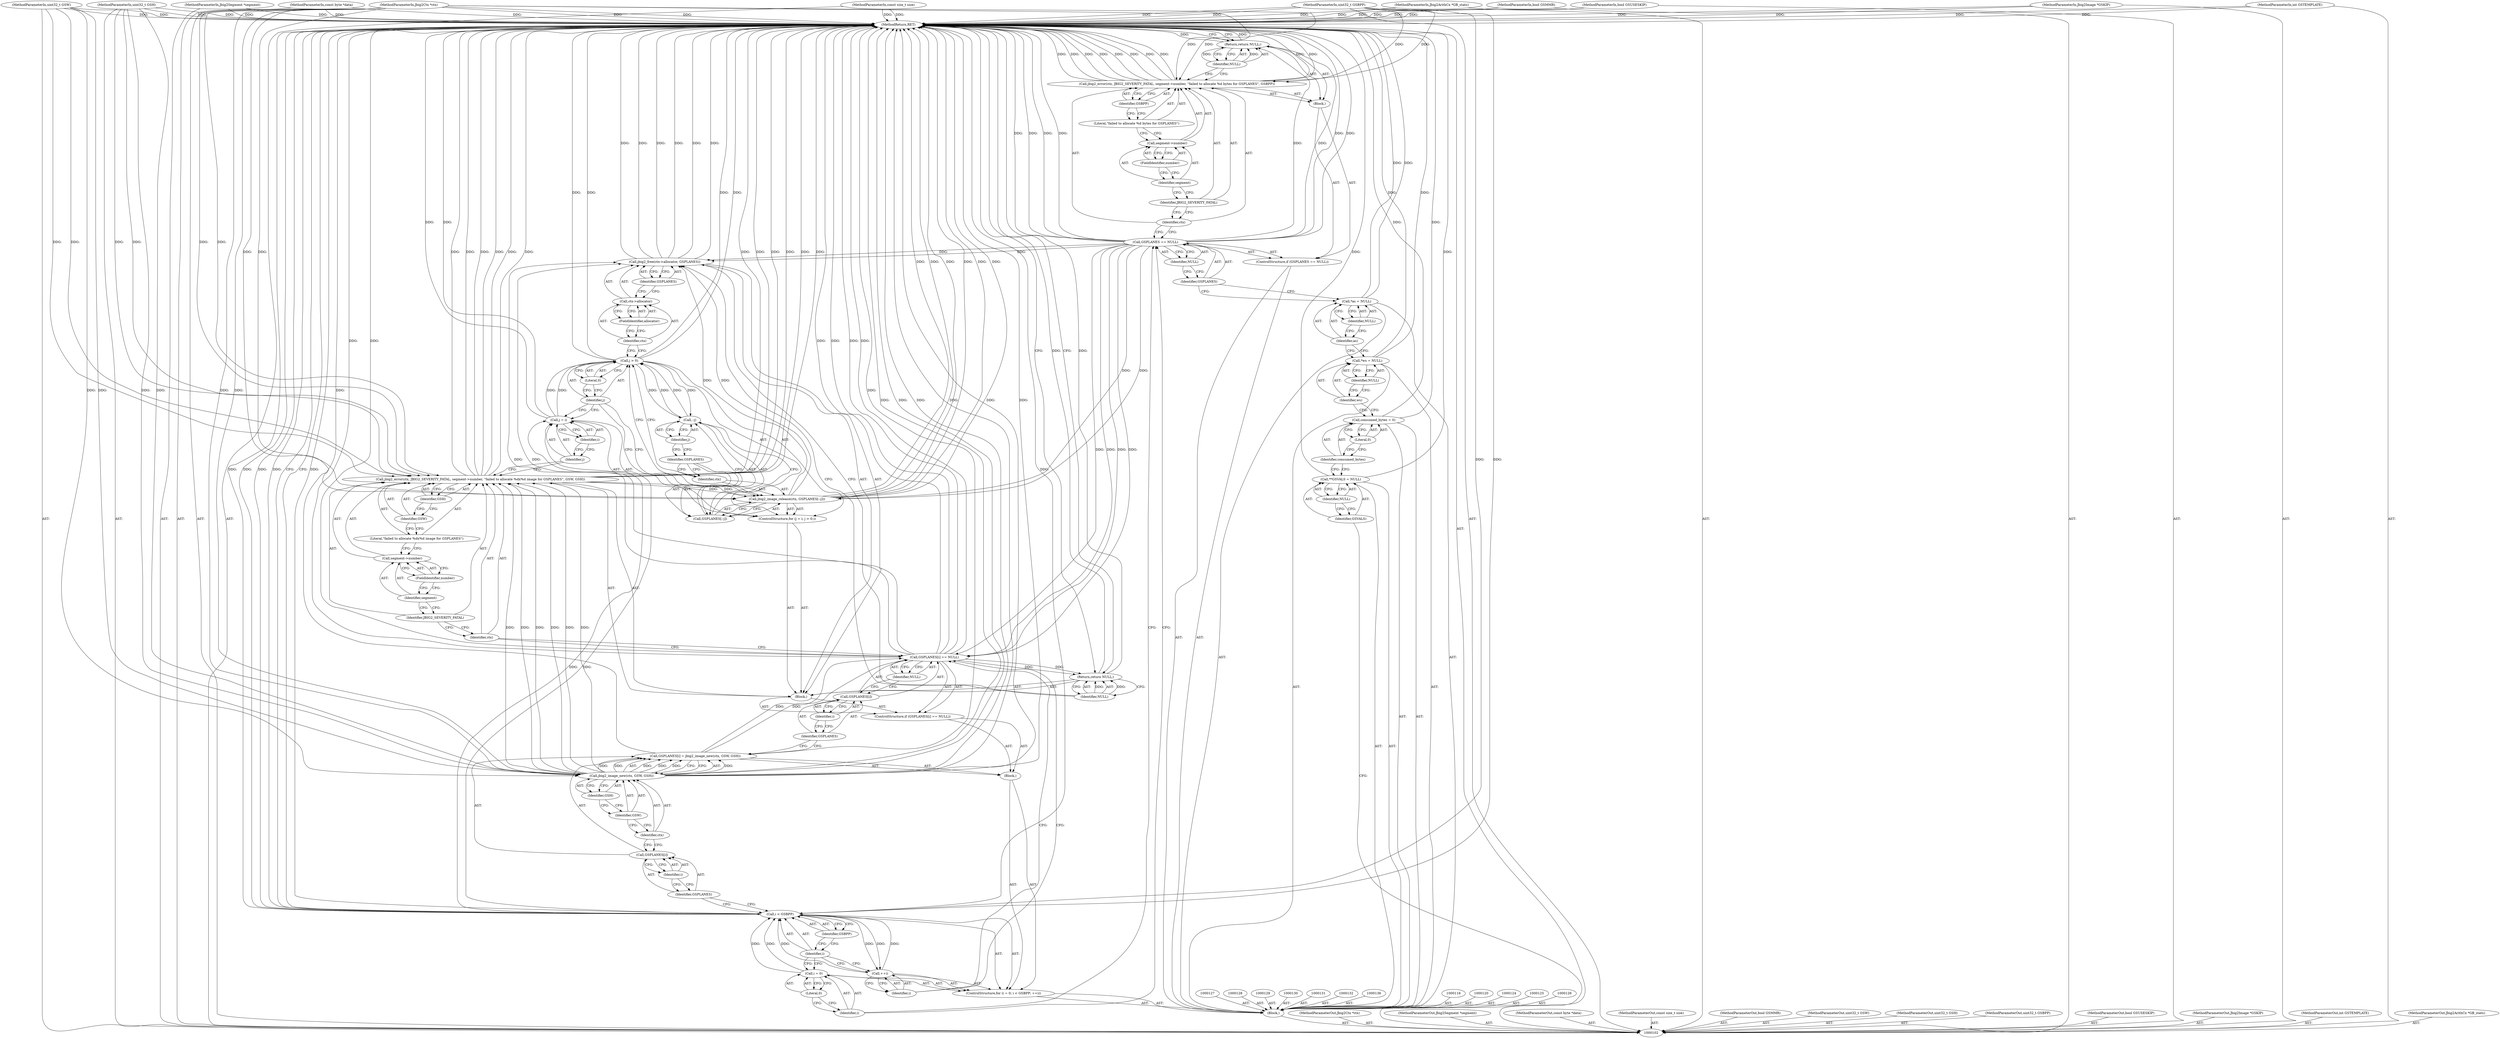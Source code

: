 digraph "0_ghostscript_e698d5c11d27212aa1098bc5b1673a3378563092_1" {
"1000209" [label="(MethodReturn,RET)"];
"1000103" [label="(MethodParameterIn,Jbig2Ctx *ctx)"];
"1000292" [label="(MethodParameterOut,Jbig2Ctx *ctx)"];
"1000104" [label="(MethodParameterIn,Jbig2Segment *segment)"];
"1000293" [label="(MethodParameterOut,Jbig2Segment *segment)"];
"1000133" [label="(Call,*ws = NULL)"];
"1000134" [label="(Identifier,ws)"];
"1000135" [label="(Identifier,NULL)"];
"1000137" [label="(Call,*as = NULL)"];
"1000138" [label="(Identifier,as)"];
"1000139" [label="(Identifier,NULL)"];
"1000143" [label="(Identifier,NULL)"];
"1000144" [label="(Block,)"];
"1000140" [label="(ControlStructure,if (GSPLANES == NULL))"];
"1000141" [label="(Call,GSPLANES == NULL)"];
"1000142" [label="(Identifier,GSPLANES)"];
"1000152" [label="(Identifier,GSBPP)"];
"1000146" [label="(Identifier,ctx)"];
"1000147" [label="(Identifier,JBIG2_SEVERITY_FATAL)"];
"1000148" [label="(Call,segment->number)"];
"1000149" [label="(Identifier,segment)"];
"1000150" [label="(FieldIdentifier,number)"];
"1000151" [label="(Literal,\"failed to allocate %d bytes for GSPLANES\")"];
"1000145" [label="(Call,jbig2_error(ctx, JBIG2_SEVERITY_FATAL, segment->number, \"failed to allocate %d bytes for GSPLANES\", GSBPP))"];
"1000154" [label="(Identifier,NULL)"];
"1000153" [label="(Return,return NULL;)"];
"1000105" [label="(MethodParameterIn,const byte *data)"];
"1000294" [label="(MethodParameterOut,const byte *data)"];
"1000106" [label="(MethodParameterIn,const size_t size)"];
"1000295" [label="(MethodParameterOut,const size_t size)"];
"1000158" [label="(Literal,0)"];
"1000159" [label="(Call,i < GSBPP)"];
"1000160" [label="(Identifier,i)"];
"1000161" [label="(Identifier,GSBPP)"];
"1000162" [label="(Call,++i)"];
"1000163" [label="(Identifier,i)"];
"1000164" [label="(Block,)"];
"1000155" [label="(ControlStructure,for (i = 0; i < GSBPP; ++i))"];
"1000156" [label="(Call,i = 0)"];
"1000157" [label="(Identifier,i)"];
"1000168" [label="(Identifier,i)"];
"1000169" [label="(Call,jbig2_image_new(ctx, GSW, GSH))"];
"1000170" [label="(Identifier,ctx)"];
"1000171" [label="(Identifier,GSW)"];
"1000172" [label="(Identifier,GSH)"];
"1000165" [label="(Call,GSPLANES[i] = jbig2_image_new(ctx, GSW, GSH))"];
"1000166" [label="(Call,GSPLANES[i])"];
"1000167" [label="(Identifier,GSPLANES)"];
"1000174" [label="(Call,GSPLANES[i] == NULL)"];
"1000175" [label="(Call,GSPLANES[i])"];
"1000176" [label="(Identifier,GSPLANES)"];
"1000177" [label="(Identifier,i)"];
"1000178" [label="(Identifier,NULL)"];
"1000179" [label="(Block,)"];
"1000173" [label="(ControlStructure,if (GSPLANES[i] == NULL))"];
"1000187" [label="(Identifier,GSW)"];
"1000188" [label="(Identifier,GSH)"];
"1000180" [label="(Call,jbig2_error(ctx, JBIG2_SEVERITY_FATAL, segment->number, \"failed to allocate %dx%d image for GSPLANES\", GSW, GSH))"];
"1000181" [label="(Identifier,ctx)"];
"1000182" [label="(Identifier,JBIG2_SEVERITY_FATAL)"];
"1000183" [label="(Call,segment->number)"];
"1000184" [label="(Identifier,segment)"];
"1000185" [label="(FieldIdentifier,number)"];
"1000186" [label="(Literal,\"failed to allocate %dx%d image for GSPLANES\")"];
"1000189" [label="(ControlStructure,for (j = i; j > 0;))"];
"1000190" [label="(Call,j = i)"];
"1000191" [label="(Identifier,j)"];
"1000192" [label="(Identifier,i)"];
"1000193" [label="(Call,j > 0)"];
"1000194" [label="(Identifier,j)"];
"1000195" [label="(Literal,0)"];
"1000196" [label="(Call,jbig2_image_release(ctx, GSPLANES[--j]))"];
"1000197" [label="(Identifier,ctx)"];
"1000198" [label="(Call,GSPLANES[--j])"];
"1000199" [label="(Identifier,GSPLANES)"];
"1000200" [label="(Call,--j)"];
"1000201" [label="(Identifier,j)"];
"1000202" [label="(Call,jbig2_free(ctx->allocator, GSPLANES))"];
"1000203" [label="(Call,ctx->allocator)"];
"1000204" [label="(Identifier,ctx)"];
"1000205" [label="(FieldIdentifier,allocator)"];
"1000206" [label="(Identifier,GSPLANES)"];
"1000107" [label="(MethodParameterIn,bool GSMMR)"];
"1000296" [label="(MethodParameterOut,bool GSMMR)"];
"1000108" [label="(MethodParameterIn,uint32_t GSW)"];
"1000297" [label="(MethodParameterOut,uint32_t GSW)"];
"1000109" [label="(MethodParameterIn,uint32_t GSH)"];
"1000298" [label="(MethodParameterOut,uint32_t GSH)"];
"1000207" [label="(Return,return NULL;)"];
"1000208" [label="(Identifier,NULL)"];
"1000110" [label="(MethodParameterIn,uint32_t GSBPP)"];
"1000299" [label="(MethodParameterOut,uint32_t GSBPP)"];
"1000111" [label="(MethodParameterIn,bool GSUSESKIP)"];
"1000300" [label="(MethodParameterOut,bool GSUSESKIP)"];
"1000112" [label="(MethodParameterIn,Jbig2Image *GSKIP)"];
"1000301" [label="(MethodParameterOut,Jbig2Image *GSKIP)"];
"1000113" [label="(MethodParameterIn,int GSTEMPLATE)"];
"1000302" [label="(MethodParameterOut,int GSTEMPLATE)"];
"1000114" [label="(MethodParameterIn,Jbig2ArithCx *GB_stats)"];
"1000303" [label="(MethodParameterOut,Jbig2ArithCx *GB_stats)"];
"1000115" [label="(Block,)"];
"1000117" [label="(Call,**GSVALS = NULL)"];
"1000118" [label="(Identifier,GSVALS)"];
"1000119" [label="(Identifier,NULL)"];
"1000121" [label="(Call,consumed_bytes = 0)"];
"1000122" [label="(Identifier,consumed_bytes)"];
"1000123" [label="(Literal,0)"];
"1000209" -> "1000102"  [label="AST: "];
"1000209" -> "1000153"  [label="CFG: "];
"1000209" -> "1000207"  [label="CFG: "];
"1000209" -> "1000159"  [label="CFG: "];
"1000153" -> "1000209"  [label="DDG: "];
"1000193" -> "1000209"  [label="DDG: "];
"1000193" -> "1000209"  [label="DDG: "];
"1000108" -> "1000209"  [label="DDG: "];
"1000107" -> "1000209"  [label="DDG: "];
"1000104" -> "1000209"  [label="DDG: "];
"1000105" -> "1000209"  [label="DDG: "];
"1000145" -> "1000209"  [label="DDG: "];
"1000145" -> "1000209"  [label="DDG: "];
"1000145" -> "1000209"  [label="DDG: "];
"1000145" -> "1000209"  [label="DDG: "];
"1000145" -> "1000209"  [label="DDG: "];
"1000180" -> "1000209"  [label="DDG: "];
"1000180" -> "1000209"  [label="DDG: "];
"1000180" -> "1000209"  [label="DDG: "];
"1000180" -> "1000209"  [label="DDG: "];
"1000180" -> "1000209"  [label="DDG: "];
"1000180" -> "1000209"  [label="DDG: "];
"1000117" -> "1000209"  [label="DDG: "];
"1000196" -> "1000209"  [label="DDG: "];
"1000196" -> "1000209"  [label="DDG: "];
"1000196" -> "1000209"  [label="DDG: "];
"1000169" -> "1000209"  [label="DDG: "];
"1000169" -> "1000209"  [label="DDG: "];
"1000169" -> "1000209"  [label="DDG: "];
"1000159" -> "1000209"  [label="DDG: "];
"1000159" -> "1000209"  [label="DDG: "];
"1000159" -> "1000209"  [label="DDG: "];
"1000174" -> "1000209"  [label="DDG: "];
"1000174" -> "1000209"  [label="DDG: "];
"1000174" -> "1000209"  [label="DDG: "];
"1000141" -> "1000209"  [label="DDG: "];
"1000141" -> "1000209"  [label="DDG: "];
"1000141" -> "1000209"  [label="DDG: "];
"1000165" -> "1000209"  [label="DDG: "];
"1000114" -> "1000209"  [label="DDG: "];
"1000202" -> "1000209"  [label="DDG: "];
"1000202" -> "1000209"  [label="DDG: "];
"1000202" -> "1000209"  [label="DDG: "];
"1000103" -> "1000209"  [label="DDG: "];
"1000133" -> "1000209"  [label="DDG: "];
"1000112" -> "1000209"  [label="DDG: "];
"1000113" -> "1000209"  [label="DDG: "];
"1000110" -> "1000209"  [label="DDG: "];
"1000121" -> "1000209"  [label="DDG: "];
"1000137" -> "1000209"  [label="DDG: "];
"1000190" -> "1000209"  [label="DDG: "];
"1000111" -> "1000209"  [label="DDG: "];
"1000106" -> "1000209"  [label="DDG: "];
"1000109" -> "1000209"  [label="DDG: "];
"1000207" -> "1000209"  [label="DDG: "];
"1000103" -> "1000102"  [label="AST: "];
"1000103" -> "1000209"  [label="DDG: "];
"1000103" -> "1000145"  [label="DDG: "];
"1000103" -> "1000169"  [label="DDG: "];
"1000103" -> "1000180"  [label="DDG: "];
"1000103" -> "1000196"  [label="DDG: "];
"1000292" -> "1000102"  [label="AST: "];
"1000104" -> "1000102"  [label="AST: "];
"1000104" -> "1000209"  [label="DDG: "];
"1000293" -> "1000102"  [label="AST: "];
"1000133" -> "1000115"  [label="AST: "];
"1000133" -> "1000135"  [label="CFG: "];
"1000134" -> "1000133"  [label="AST: "];
"1000135" -> "1000133"  [label="AST: "];
"1000138" -> "1000133"  [label="CFG: "];
"1000133" -> "1000209"  [label="DDG: "];
"1000134" -> "1000133"  [label="AST: "];
"1000134" -> "1000121"  [label="CFG: "];
"1000135" -> "1000134"  [label="CFG: "];
"1000135" -> "1000133"  [label="AST: "];
"1000135" -> "1000134"  [label="CFG: "];
"1000133" -> "1000135"  [label="CFG: "];
"1000137" -> "1000115"  [label="AST: "];
"1000137" -> "1000139"  [label="CFG: "];
"1000138" -> "1000137"  [label="AST: "];
"1000139" -> "1000137"  [label="AST: "];
"1000142" -> "1000137"  [label="CFG: "];
"1000137" -> "1000209"  [label="DDG: "];
"1000138" -> "1000137"  [label="AST: "];
"1000138" -> "1000133"  [label="CFG: "];
"1000139" -> "1000138"  [label="CFG: "];
"1000139" -> "1000137"  [label="AST: "];
"1000139" -> "1000138"  [label="CFG: "];
"1000137" -> "1000139"  [label="CFG: "];
"1000143" -> "1000141"  [label="AST: "];
"1000143" -> "1000142"  [label="CFG: "];
"1000141" -> "1000143"  [label="CFG: "];
"1000144" -> "1000140"  [label="AST: "];
"1000145" -> "1000144"  [label="AST: "];
"1000153" -> "1000144"  [label="AST: "];
"1000140" -> "1000115"  [label="AST: "];
"1000141" -> "1000140"  [label="AST: "];
"1000144" -> "1000140"  [label="AST: "];
"1000141" -> "1000140"  [label="AST: "];
"1000141" -> "1000143"  [label="CFG: "];
"1000142" -> "1000141"  [label="AST: "];
"1000143" -> "1000141"  [label="AST: "];
"1000146" -> "1000141"  [label="CFG: "];
"1000157" -> "1000141"  [label="CFG: "];
"1000141" -> "1000209"  [label="DDG: "];
"1000141" -> "1000209"  [label="DDG: "];
"1000141" -> "1000209"  [label="DDG: "];
"1000141" -> "1000153"  [label="DDG: "];
"1000141" -> "1000174"  [label="DDG: "];
"1000141" -> "1000174"  [label="DDG: "];
"1000141" -> "1000196"  [label="DDG: "];
"1000141" -> "1000202"  [label="DDG: "];
"1000142" -> "1000141"  [label="AST: "];
"1000142" -> "1000137"  [label="CFG: "];
"1000143" -> "1000142"  [label="CFG: "];
"1000152" -> "1000145"  [label="AST: "];
"1000152" -> "1000151"  [label="CFG: "];
"1000145" -> "1000152"  [label="CFG: "];
"1000146" -> "1000145"  [label="AST: "];
"1000146" -> "1000141"  [label="CFG: "];
"1000147" -> "1000146"  [label="CFG: "];
"1000147" -> "1000145"  [label="AST: "];
"1000147" -> "1000146"  [label="CFG: "];
"1000149" -> "1000147"  [label="CFG: "];
"1000148" -> "1000145"  [label="AST: "];
"1000148" -> "1000150"  [label="CFG: "];
"1000149" -> "1000148"  [label="AST: "];
"1000150" -> "1000148"  [label="AST: "];
"1000151" -> "1000148"  [label="CFG: "];
"1000149" -> "1000148"  [label="AST: "];
"1000149" -> "1000147"  [label="CFG: "];
"1000150" -> "1000149"  [label="CFG: "];
"1000150" -> "1000148"  [label="AST: "];
"1000150" -> "1000149"  [label="CFG: "];
"1000148" -> "1000150"  [label="CFG: "];
"1000151" -> "1000145"  [label="AST: "];
"1000151" -> "1000148"  [label="CFG: "];
"1000152" -> "1000151"  [label="CFG: "];
"1000145" -> "1000144"  [label="AST: "];
"1000145" -> "1000152"  [label="CFG: "];
"1000146" -> "1000145"  [label="AST: "];
"1000147" -> "1000145"  [label="AST: "];
"1000148" -> "1000145"  [label="AST: "];
"1000151" -> "1000145"  [label="AST: "];
"1000152" -> "1000145"  [label="AST: "];
"1000154" -> "1000145"  [label="CFG: "];
"1000145" -> "1000209"  [label="DDG: "];
"1000145" -> "1000209"  [label="DDG: "];
"1000145" -> "1000209"  [label="DDG: "];
"1000145" -> "1000209"  [label="DDG: "];
"1000145" -> "1000209"  [label="DDG: "];
"1000103" -> "1000145"  [label="DDG: "];
"1000110" -> "1000145"  [label="DDG: "];
"1000154" -> "1000153"  [label="AST: "];
"1000154" -> "1000145"  [label="CFG: "];
"1000153" -> "1000154"  [label="CFG: "];
"1000154" -> "1000153"  [label="DDG: "];
"1000153" -> "1000144"  [label="AST: "];
"1000153" -> "1000154"  [label="CFG: "];
"1000154" -> "1000153"  [label="AST: "];
"1000209" -> "1000153"  [label="CFG: "];
"1000153" -> "1000209"  [label="DDG: "];
"1000154" -> "1000153"  [label="DDG: "];
"1000141" -> "1000153"  [label="DDG: "];
"1000105" -> "1000102"  [label="AST: "];
"1000105" -> "1000209"  [label="DDG: "];
"1000294" -> "1000102"  [label="AST: "];
"1000106" -> "1000102"  [label="AST: "];
"1000106" -> "1000209"  [label="DDG: "];
"1000295" -> "1000102"  [label="AST: "];
"1000158" -> "1000156"  [label="AST: "];
"1000158" -> "1000157"  [label="CFG: "];
"1000156" -> "1000158"  [label="CFG: "];
"1000159" -> "1000155"  [label="AST: "];
"1000159" -> "1000161"  [label="CFG: "];
"1000160" -> "1000159"  [label="AST: "];
"1000161" -> "1000159"  [label="AST: "];
"1000167" -> "1000159"  [label="CFG: "];
"1000209" -> "1000159"  [label="CFG: "];
"1000159" -> "1000209"  [label="DDG: "];
"1000159" -> "1000209"  [label="DDG: "];
"1000159" -> "1000209"  [label="DDG: "];
"1000156" -> "1000159"  [label="DDG: "];
"1000162" -> "1000159"  [label="DDG: "];
"1000110" -> "1000159"  [label="DDG: "];
"1000159" -> "1000162"  [label="DDG: "];
"1000159" -> "1000190"  [label="DDG: "];
"1000160" -> "1000159"  [label="AST: "];
"1000160" -> "1000156"  [label="CFG: "];
"1000160" -> "1000162"  [label="CFG: "];
"1000161" -> "1000160"  [label="CFG: "];
"1000161" -> "1000159"  [label="AST: "];
"1000161" -> "1000160"  [label="CFG: "];
"1000159" -> "1000161"  [label="CFG: "];
"1000162" -> "1000155"  [label="AST: "];
"1000162" -> "1000163"  [label="CFG: "];
"1000163" -> "1000162"  [label="AST: "];
"1000160" -> "1000162"  [label="CFG: "];
"1000162" -> "1000159"  [label="DDG: "];
"1000159" -> "1000162"  [label="DDG: "];
"1000163" -> "1000162"  [label="AST: "];
"1000163" -> "1000174"  [label="CFG: "];
"1000162" -> "1000163"  [label="CFG: "];
"1000164" -> "1000155"  [label="AST: "];
"1000165" -> "1000164"  [label="AST: "];
"1000173" -> "1000164"  [label="AST: "];
"1000155" -> "1000115"  [label="AST: "];
"1000156" -> "1000155"  [label="AST: "];
"1000159" -> "1000155"  [label="AST: "];
"1000162" -> "1000155"  [label="AST: "];
"1000164" -> "1000155"  [label="AST: "];
"1000156" -> "1000155"  [label="AST: "];
"1000156" -> "1000158"  [label="CFG: "];
"1000157" -> "1000156"  [label="AST: "];
"1000158" -> "1000156"  [label="AST: "];
"1000160" -> "1000156"  [label="CFG: "];
"1000156" -> "1000159"  [label="DDG: "];
"1000157" -> "1000156"  [label="AST: "];
"1000157" -> "1000141"  [label="CFG: "];
"1000158" -> "1000157"  [label="CFG: "];
"1000168" -> "1000166"  [label="AST: "];
"1000168" -> "1000167"  [label="CFG: "];
"1000166" -> "1000168"  [label="CFG: "];
"1000169" -> "1000165"  [label="AST: "];
"1000169" -> "1000172"  [label="CFG: "];
"1000170" -> "1000169"  [label="AST: "];
"1000171" -> "1000169"  [label="AST: "];
"1000172" -> "1000169"  [label="AST: "];
"1000165" -> "1000169"  [label="CFG: "];
"1000169" -> "1000209"  [label="DDG: "];
"1000169" -> "1000209"  [label="DDG: "];
"1000169" -> "1000209"  [label="DDG: "];
"1000169" -> "1000165"  [label="DDG: "];
"1000169" -> "1000165"  [label="DDG: "];
"1000169" -> "1000165"  [label="DDG: "];
"1000103" -> "1000169"  [label="DDG: "];
"1000108" -> "1000169"  [label="DDG: "];
"1000109" -> "1000169"  [label="DDG: "];
"1000169" -> "1000180"  [label="DDG: "];
"1000169" -> "1000180"  [label="DDG: "];
"1000169" -> "1000180"  [label="DDG: "];
"1000170" -> "1000169"  [label="AST: "];
"1000170" -> "1000166"  [label="CFG: "];
"1000171" -> "1000170"  [label="CFG: "];
"1000171" -> "1000169"  [label="AST: "];
"1000171" -> "1000170"  [label="CFG: "];
"1000172" -> "1000171"  [label="CFG: "];
"1000172" -> "1000169"  [label="AST: "];
"1000172" -> "1000171"  [label="CFG: "];
"1000169" -> "1000172"  [label="CFG: "];
"1000165" -> "1000164"  [label="AST: "];
"1000165" -> "1000169"  [label="CFG: "];
"1000166" -> "1000165"  [label="AST: "];
"1000169" -> "1000165"  [label="AST: "];
"1000176" -> "1000165"  [label="CFG: "];
"1000165" -> "1000209"  [label="DDG: "];
"1000169" -> "1000165"  [label="DDG: "];
"1000169" -> "1000165"  [label="DDG: "];
"1000169" -> "1000165"  [label="DDG: "];
"1000165" -> "1000174"  [label="DDG: "];
"1000166" -> "1000165"  [label="AST: "];
"1000166" -> "1000168"  [label="CFG: "];
"1000167" -> "1000166"  [label="AST: "];
"1000168" -> "1000166"  [label="AST: "];
"1000170" -> "1000166"  [label="CFG: "];
"1000167" -> "1000166"  [label="AST: "];
"1000167" -> "1000159"  [label="CFG: "];
"1000168" -> "1000167"  [label="CFG: "];
"1000174" -> "1000173"  [label="AST: "];
"1000174" -> "1000178"  [label="CFG: "];
"1000175" -> "1000174"  [label="AST: "];
"1000178" -> "1000174"  [label="AST: "];
"1000181" -> "1000174"  [label="CFG: "];
"1000163" -> "1000174"  [label="CFG: "];
"1000174" -> "1000209"  [label="DDG: "];
"1000174" -> "1000209"  [label="DDG: "];
"1000174" -> "1000209"  [label="DDG: "];
"1000141" -> "1000174"  [label="DDG: "];
"1000141" -> "1000174"  [label="DDG: "];
"1000165" -> "1000174"  [label="DDG: "];
"1000174" -> "1000202"  [label="DDG: "];
"1000174" -> "1000207"  [label="DDG: "];
"1000175" -> "1000174"  [label="AST: "];
"1000175" -> "1000177"  [label="CFG: "];
"1000176" -> "1000175"  [label="AST: "];
"1000177" -> "1000175"  [label="AST: "];
"1000178" -> "1000175"  [label="CFG: "];
"1000176" -> "1000175"  [label="AST: "];
"1000176" -> "1000165"  [label="CFG: "];
"1000177" -> "1000176"  [label="CFG: "];
"1000177" -> "1000175"  [label="AST: "];
"1000177" -> "1000176"  [label="CFG: "];
"1000175" -> "1000177"  [label="CFG: "];
"1000178" -> "1000174"  [label="AST: "];
"1000178" -> "1000175"  [label="CFG: "];
"1000174" -> "1000178"  [label="CFG: "];
"1000179" -> "1000173"  [label="AST: "];
"1000180" -> "1000179"  [label="AST: "];
"1000189" -> "1000179"  [label="AST: "];
"1000202" -> "1000179"  [label="AST: "];
"1000207" -> "1000179"  [label="AST: "];
"1000173" -> "1000164"  [label="AST: "];
"1000174" -> "1000173"  [label="AST: "];
"1000179" -> "1000173"  [label="AST: "];
"1000187" -> "1000180"  [label="AST: "];
"1000187" -> "1000186"  [label="CFG: "];
"1000188" -> "1000187"  [label="CFG: "];
"1000188" -> "1000180"  [label="AST: "];
"1000188" -> "1000187"  [label="CFG: "];
"1000180" -> "1000188"  [label="CFG: "];
"1000180" -> "1000179"  [label="AST: "];
"1000180" -> "1000188"  [label="CFG: "];
"1000181" -> "1000180"  [label="AST: "];
"1000182" -> "1000180"  [label="AST: "];
"1000183" -> "1000180"  [label="AST: "];
"1000186" -> "1000180"  [label="AST: "];
"1000187" -> "1000180"  [label="AST: "];
"1000188" -> "1000180"  [label="AST: "];
"1000191" -> "1000180"  [label="CFG: "];
"1000180" -> "1000209"  [label="DDG: "];
"1000180" -> "1000209"  [label="DDG: "];
"1000180" -> "1000209"  [label="DDG: "];
"1000180" -> "1000209"  [label="DDG: "];
"1000180" -> "1000209"  [label="DDG: "];
"1000180" -> "1000209"  [label="DDG: "];
"1000169" -> "1000180"  [label="DDG: "];
"1000169" -> "1000180"  [label="DDG: "];
"1000169" -> "1000180"  [label="DDG: "];
"1000103" -> "1000180"  [label="DDG: "];
"1000108" -> "1000180"  [label="DDG: "];
"1000109" -> "1000180"  [label="DDG: "];
"1000180" -> "1000196"  [label="DDG: "];
"1000181" -> "1000180"  [label="AST: "];
"1000181" -> "1000174"  [label="CFG: "];
"1000182" -> "1000181"  [label="CFG: "];
"1000182" -> "1000180"  [label="AST: "];
"1000182" -> "1000181"  [label="CFG: "];
"1000184" -> "1000182"  [label="CFG: "];
"1000183" -> "1000180"  [label="AST: "];
"1000183" -> "1000185"  [label="CFG: "];
"1000184" -> "1000183"  [label="AST: "];
"1000185" -> "1000183"  [label="AST: "];
"1000186" -> "1000183"  [label="CFG: "];
"1000184" -> "1000183"  [label="AST: "];
"1000184" -> "1000182"  [label="CFG: "];
"1000185" -> "1000184"  [label="CFG: "];
"1000185" -> "1000183"  [label="AST: "];
"1000185" -> "1000184"  [label="CFG: "];
"1000183" -> "1000185"  [label="CFG: "];
"1000186" -> "1000180"  [label="AST: "];
"1000186" -> "1000183"  [label="CFG: "];
"1000187" -> "1000186"  [label="CFG: "];
"1000189" -> "1000179"  [label="AST: "];
"1000190" -> "1000189"  [label="AST: "];
"1000193" -> "1000189"  [label="AST: "];
"1000196" -> "1000189"  [label="AST: "];
"1000190" -> "1000189"  [label="AST: "];
"1000190" -> "1000192"  [label="CFG: "];
"1000191" -> "1000190"  [label="AST: "];
"1000192" -> "1000190"  [label="AST: "];
"1000194" -> "1000190"  [label="CFG: "];
"1000190" -> "1000209"  [label="DDG: "];
"1000159" -> "1000190"  [label="DDG: "];
"1000190" -> "1000193"  [label="DDG: "];
"1000191" -> "1000190"  [label="AST: "];
"1000191" -> "1000180"  [label="CFG: "];
"1000192" -> "1000191"  [label="CFG: "];
"1000192" -> "1000190"  [label="AST: "];
"1000192" -> "1000191"  [label="CFG: "];
"1000190" -> "1000192"  [label="CFG: "];
"1000193" -> "1000189"  [label="AST: "];
"1000193" -> "1000195"  [label="CFG: "];
"1000194" -> "1000193"  [label="AST: "];
"1000195" -> "1000193"  [label="AST: "];
"1000197" -> "1000193"  [label="CFG: "];
"1000204" -> "1000193"  [label="CFG: "];
"1000193" -> "1000209"  [label="DDG: "];
"1000193" -> "1000209"  [label="DDG: "];
"1000200" -> "1000193"  [label="DDG: "];
"1000190" -> "1000193"  [label="DDG: "];
"1000193" -> "1000200"  [label="DDG: "];
"1000194" -> "1000193"  [label="AST: "];
"1000194" -> "1000190"  [label="CFG: "];
"1000194" -> "1000196"  [label="CFG: "];
"1000195" -> "1000194"  [label="CFG: "];
"1000195" -> "1000193"  [label="AST: "];
"1000195" -> "1000194"  [label="CFG: "];
"1000193" -> "1000195"  [label="CFG: "];
"1000196" -> "1000189"  [label="AST: "];
"1000196" -> "1000198"  [label="CFG: "];
"1000197" -> "1000196"  [label="AST: "];
"1000198" -> "1000196"  [label="AST: "];
"1000194" -> "1000196"  [label="CFG: "];
"1000196" -> "1000209"  [label="DDG: "];
"1000196" -> "1000209"  [label="DDG: "];
"1000196" -> "1000209"  [label="DDG: "];
"1000180" -> "1000196"  [label="DDG: "];
"1000103" -> "1000196"  [label="DDG: "];
"1000141" -> "1000196"  [label="DDG: "];
"1000196" -> "1000202"  [label="DDG: "];
"1000197" -> "1000196"  [label="AST: "];
"1000197" -> "1000193"  [label="CFG: "];
"1000199" -> "1000197"  [label="CFG: "];
"1000198" -> "1000196"  [label="AST: "];
"1000198" -> "1000200"  [label="CFG: "];
"1000199" -> "1000198"  [label="AST: "];
"1000200" -> "1000198"  [label="AST: "];
"1000196" -> "1000198"  [label="CFG: "];
"1000199" -> "1000198"  [label="AST: "];
"1000199" -> "1000197"  [label="CFG: "];
"1000201" -> "1000199"  [label="CFG: "];
"1000200" -> "1000198"  [label="AST: "];
"1000200" -> "1000201"  [label="CFG: "];
"1000201" -> "1000200"  [label="AST: "];
"1000198" -> "1000200"  [label="CFG: "];
"1000200" -> "1000193"  [label="DDG: "];
"1000193" -> "1000200"  [label="DDG: "];
"1000201" -> "1000200"  [label="AST: "];
"1000201" -> "1000199"  [label="CFG: "];
"1000200" -> "1000201"  [label="CFG: "];
"1000202" -> "1000179"  [label="AST: "];
"1000202" -> "1000206"  [label="CFG: "];
"1000203" -> "1000202"  [label="AST: "];
"1000206" -> "1000202"  [label="AST: "];
"1000208" -> "1000202"  [label="CFG: "];
"1000202" -> "1000209"  [label="DDG: "];
"1000202" -> "1000209"  [label="DDG: "];
"1000202" -> "1000209"  [label="DDG: "];
"1000141" -> "1000202"  [label="DDG: "];
"1000174" -> "1000202"  [label="DDG: "];
"1000196" -> "1000202"  [label="DDG: "];
"1000203" -> "1000202"  [label="AST: "];
"1000203" -> "1000205"  [label="CFG: "];
"1000204" -> "1000203"  [label="AST: "];
"1000205" -> "1000203"  [label="AST: "];
"1000206" -> "1000203"  [label="CFG: "];
"1000204" -> "1000203"  [label="AST: "];
"1000204" -> "1000193"  [label="CFG: "];
"1000205" -> "1000204"  [label="CFG: "];
"1000205" -> "1000203"  [label="AST: "];
"1000205" -> "1000204"  [label="CFG: "];
"1000203" -> "1000205"  [label="CFG: "];
"1000206" -> "1000202"  [label="AST: "];
"1000206" -> "1000203"  [label="CFG: "];
"1000202" -> "1000206"  [label="CFG: "];
"1000107" -> "1000102"  [label="AST: "];
"1000107" -> "1000209"  [label="DDG: "];
"1000296" -> "1000102"  [label="AST: "];
"1000108" -> "1000102"  [label="AST: "];
"1000108" -> "1000209"  [label="DDG: "];
"1000108" -> "1000169"  [label="DDG: "];
"1000108" -> "1000180"  [label="DDG: "];
"1000297" -> "1000102"  [label="AST: "];
"1000109" -> "1000102"  [label="AST: "];
"1000109" -> "1000209"  [label="DDG: "];
"1000109" -> "1000169"  [label="DDG: "];
"1000109" -> "1000180"  [label="DDG: "];
"1000298" -> "1000102"  [label="AST: "];
"1000207" -> "1000179"  [label="AST: "];
"1000207" -> "1000208"  [label="CFG: "];
"1000208" -> "1000207"  [label="AST: "];
"1000209" -> "1000207"  [label="CFG: "];
"1000207" -> "1000209"  [label="DDG: "];
"1000208" -> "1000207"  [label="DDG: "];
"1000174" -> "1000207"  [label="DDG: "];
"1000208" -> "1000207"  [label="AST: "];
"1000208" -> "1000202"  [label="CFG: "];
"1000207" -> "1000208"  [label="CFG: "];
"1000208" -> "1000207"  [label="DDG: "];
"1000110" -> "1000102"  [label="AST: "];
"1000110" -> "1000209"  [label="DDG: "];
"1000110" -> "1000145"  [label="DDG: "];
"1000110" -> "1000159"  [label="DDG: "];
"1000299" -> "1000102"  [label="AST: "];
"1000111" -> "1000102"  [label="AST: "];
"1000111" -> "1000209"  [label="DDG: "];
"1000300" -> "1000102"  [label="AST: "];
"1000112" -> "1000102"  [label="AST: "];
"1000112" -> "1000209"  [label="DDG: "];
"1000301" -> "1000102"  [label="AST: "];
"1000113" -> "1000102"  [label="AST: "];
"1000113" -> "1000209"  [label="DDG: "];
"1000302" -> "1000102"  [label="AST: "];
"1000114" -> "1000102"  [label="AST: "];
"1000114" -> "1000209"  [label="DDG: "];
"1000303" -> "1000102"  [label="AST: "];
"1000115" -> "1000102"  [label="AST: "];
"1000116" -> "1000115"  [label="AST: "];
"1000117" -> "1000115"  [label="AST: "];
"1000120" -> "1000115"  [label="AST: "];
"1000121" -> "1000115"  [label="AST: "];
"1000124" -> "1000115"  [label="AST: "];
"1000125" -> "1000115"  [label="AST: "];
"1000126" -> "1000115"  [label="AST: "];
"1000127" -> "1000115"  [label="AST: "];
"1000128" -> "1000115"  [label="AST: "];
"1000129" -> "1000115"  [label="AST: "];
"1000130" -> "1000115"  [label="AST: "];
"1000131" -> "1000115"  [label="AST: "];
"1000132" -> "1000115"  [label="AST: "];
"1000133" -> "1000115"  [label="AST: "];
"1000136" -> "1000115"  [label="AST: "];
"1000137" -> "1000115"  [label="AST: "];
"1000140" -> "1000115"  [label="AST: "];
"1000155" -> "1000115"  [label="AST: "];
"1000117" -> "1000115"  [label="AST: "];
"1000117" -> "1000119"  [label="CFG: "];
"1000118" -> "1000117"  [label="AST: "];
"1000119" -> "1000117"  [label="AST: "];
"1000122" -> "1000117"  [label="CFG: "];
"1000117" -> "1000209"  [label="DDG: "];
"1000118" -> "1000117"  [label="AST: "];
"1000118" -> "1000102"  [label="CFG: "];
"1000119" -> "1000118"  [label="CFG: "];
"1000119" -> "1000117"  [label="AST: "];
"1000119" -> "1000118"  [label="CFG: "];
"1000117" -> "1000119"  [label="CFG: "];
"1000121" -> "1000115"  [label="AST: "];
"1000121" -> "1000123"  [label="CFG: "];
"1000122" -> "1000121"  [label="AST: "];
"1000123" -> "1000121"  [label="AST: "];
"1000134" -> "1000121"  [label="CFG: "];
"1000121" -> "1000209"  [label="DDG: "];
"1000122" -> "1000121"  [label="AST: "];
"1000122" -> "1000117"  [label="CFG: "];
"1000123" -> "1000122"  [label="CFG: "];
"1000123" -> "1000121"  [label="AST: "];
"1000123" -> "1000122"  [label="CFG: "];
"1000121" -> "1000123"  [label="CFG: "];
}

